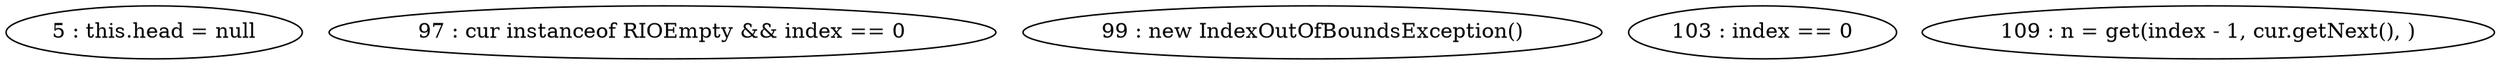 digraph G {
"5 : this.head = null"
"97 : cur instanceof RIOEmpty && index == 0"
"99 : new IndexOutOfBoundsException()"
"103 : index == 0"
"109 : n = get(index - 1, cur.getNext(), )"
}